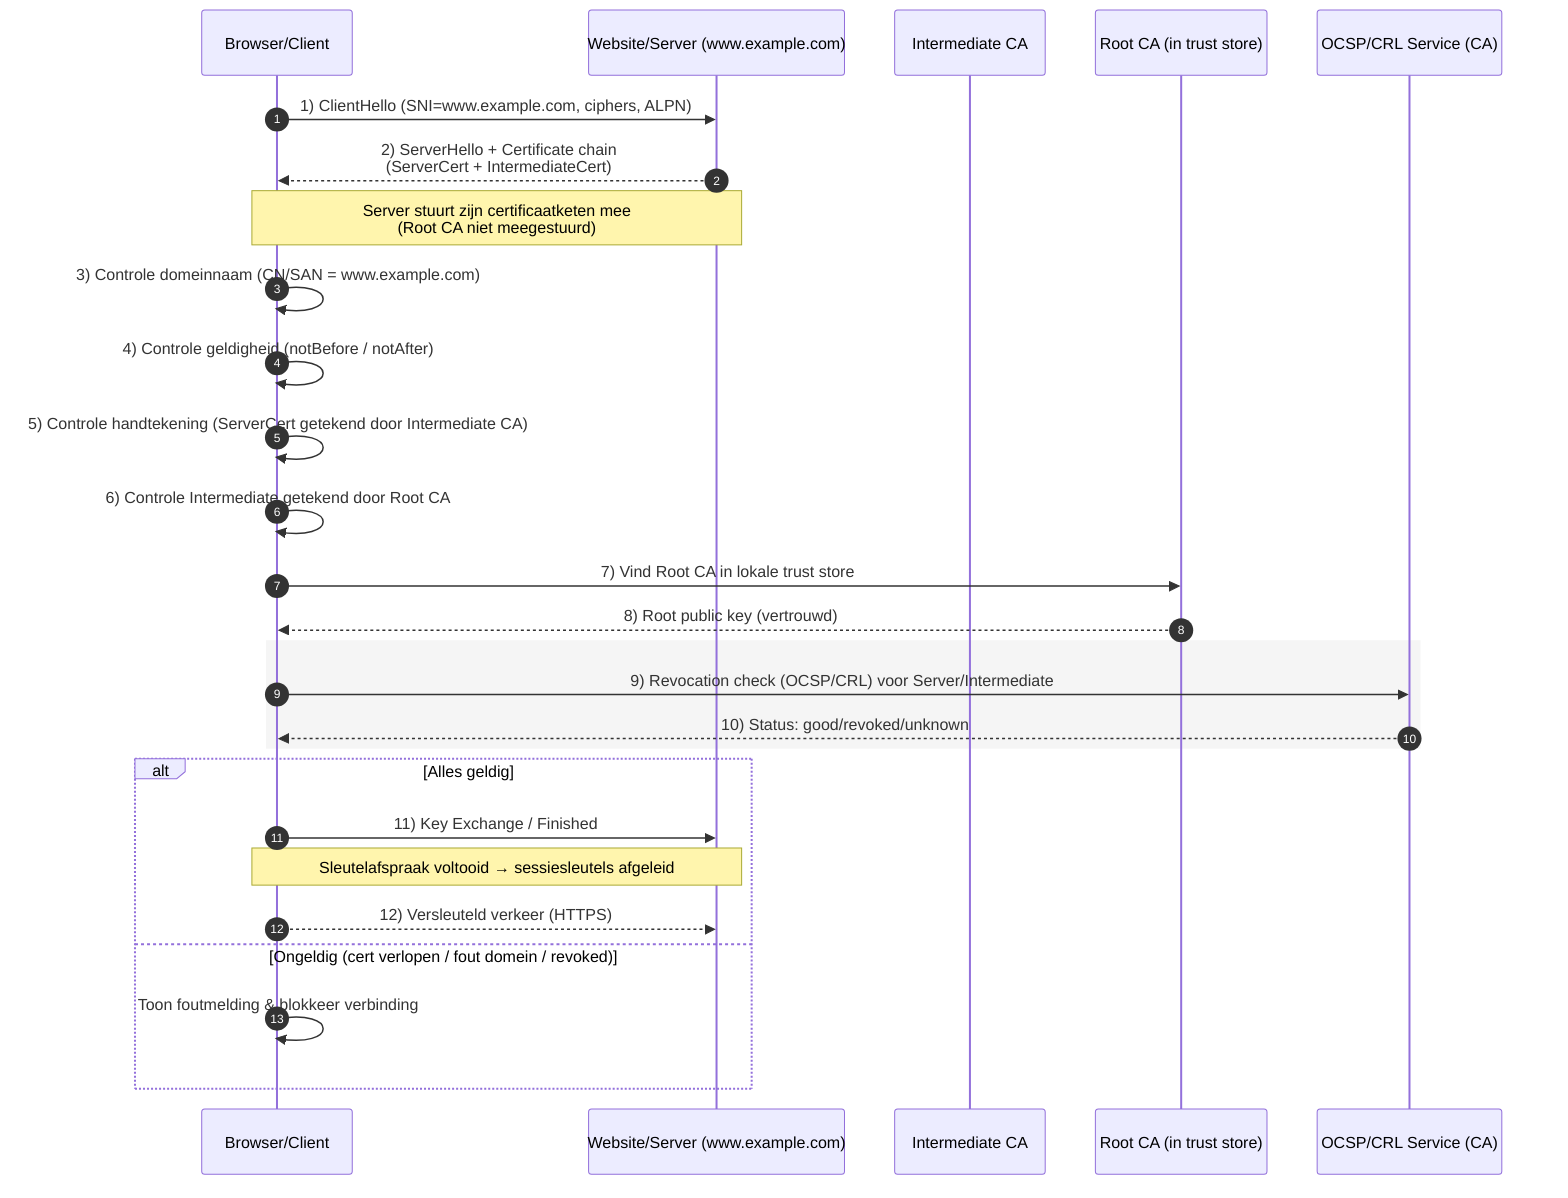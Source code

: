 %% tls-cert-sequence.mmd
%% Sequence diagram: hoe certificaten werken in een TLS-verbinding

sequenceDiagram
    autonumber
    participant U as Browser/Client
    participant S as Website/Server (www.example.com)
    participant IC as Intermediate CA
    participant RC as Root CA (in trust store)
    participant OCSP as OCSP/CRL Service (CA)

    U->>S: 1) ClientHello (SNI=www.example.com, ciphers, ALPN)
    S-->>U: 2) ServerHello + Certificate chain <br/>(ServerCert + IntermediateCert)

    Note over S,U: Server stuurt zijn certificaatketen mee <br/> (Root CA niet meegestuurd)

    U->>U: 3) Controle domeinnaam (CN/SAN = www.example.com)
    U->>U: 4) Controle geldigheid (notBefore / notAfter)
    U->>U: 5) Controle handtekening (ServerCert getekend door Intermediate CA)
    U->>U: 6) Controle Intermediate getekend door Root CA
    U->>RC: 7) Vind Root CA in lokale trust store
    RC-->>U: 8) Root public key (vertrouwd)

    rect rgb(245,245,245)
    U->>OCSP: 9) Revocation check (OCSP/CRL) voor Server/Intermediate
    OCSP-->>U: 10) Status: good/revoked/unknown
    end

    alt Alles geldig
      U->>S: 11) Key Exchange / Finished
      Note over U,S: Sleutelafspraak voltooid → sessiesleutels afgeleid
      U-->>S: 12) Versleuteld verkeer (HTTPS)
    else Ongeldig (cert verlopen / fout domein / revoked)
      U->>U: Toon foutmelding & blokkeer verbinding
    end
